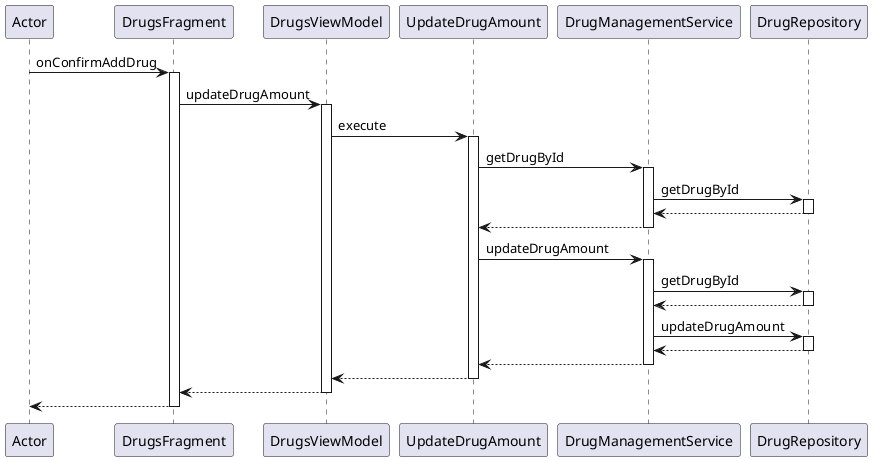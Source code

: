 @startuml
participant Actor
Actor -> DrugsFragment : onConfirmAddDrug
activate DrugsFragment
DrugsFragment -> DrugsViewModel : updateDrugAmount
activate DrugsViewModel
DrugsViewModel -> UpdateDrugAmount : execute
activate UpdateDrugAmount
UpdateDrugAmount -> DrugManagementService : getDrugById
activate DrugManagementService
DrugManagementService -> DrugRepository : getDrugById
activate DrugRepository
DrugRepository --> DrugManagementService
deactivate DrugRepository
DrugManagementService --> UpdateDrugAmount
deactivate DrugManagementService
UpdateDrugAmount -> DrugManagementService : updateDrugAmount
activate DrugManagementService
DrugManagementService -> DrugRepository : getDrugById
activate DrugRepository
DrugRepository --> DrugManagementService
deactivate DrugRepository
DrugManagementService -> DrugRepository : updateDrugAmount
activate DrugRepository
DrugRepository --> DrugManagementService
deactivate DrugRepository
DrugManagementService --> UpdateDrugAmount
deactivate DrugManagementService
UpdateDrugAmount --> DrugsViewModel
deactivate UpdateDrugAmount
DrugsViewModel --> DrugsFragment
deactivate DrugsViewModel
return
@enduml